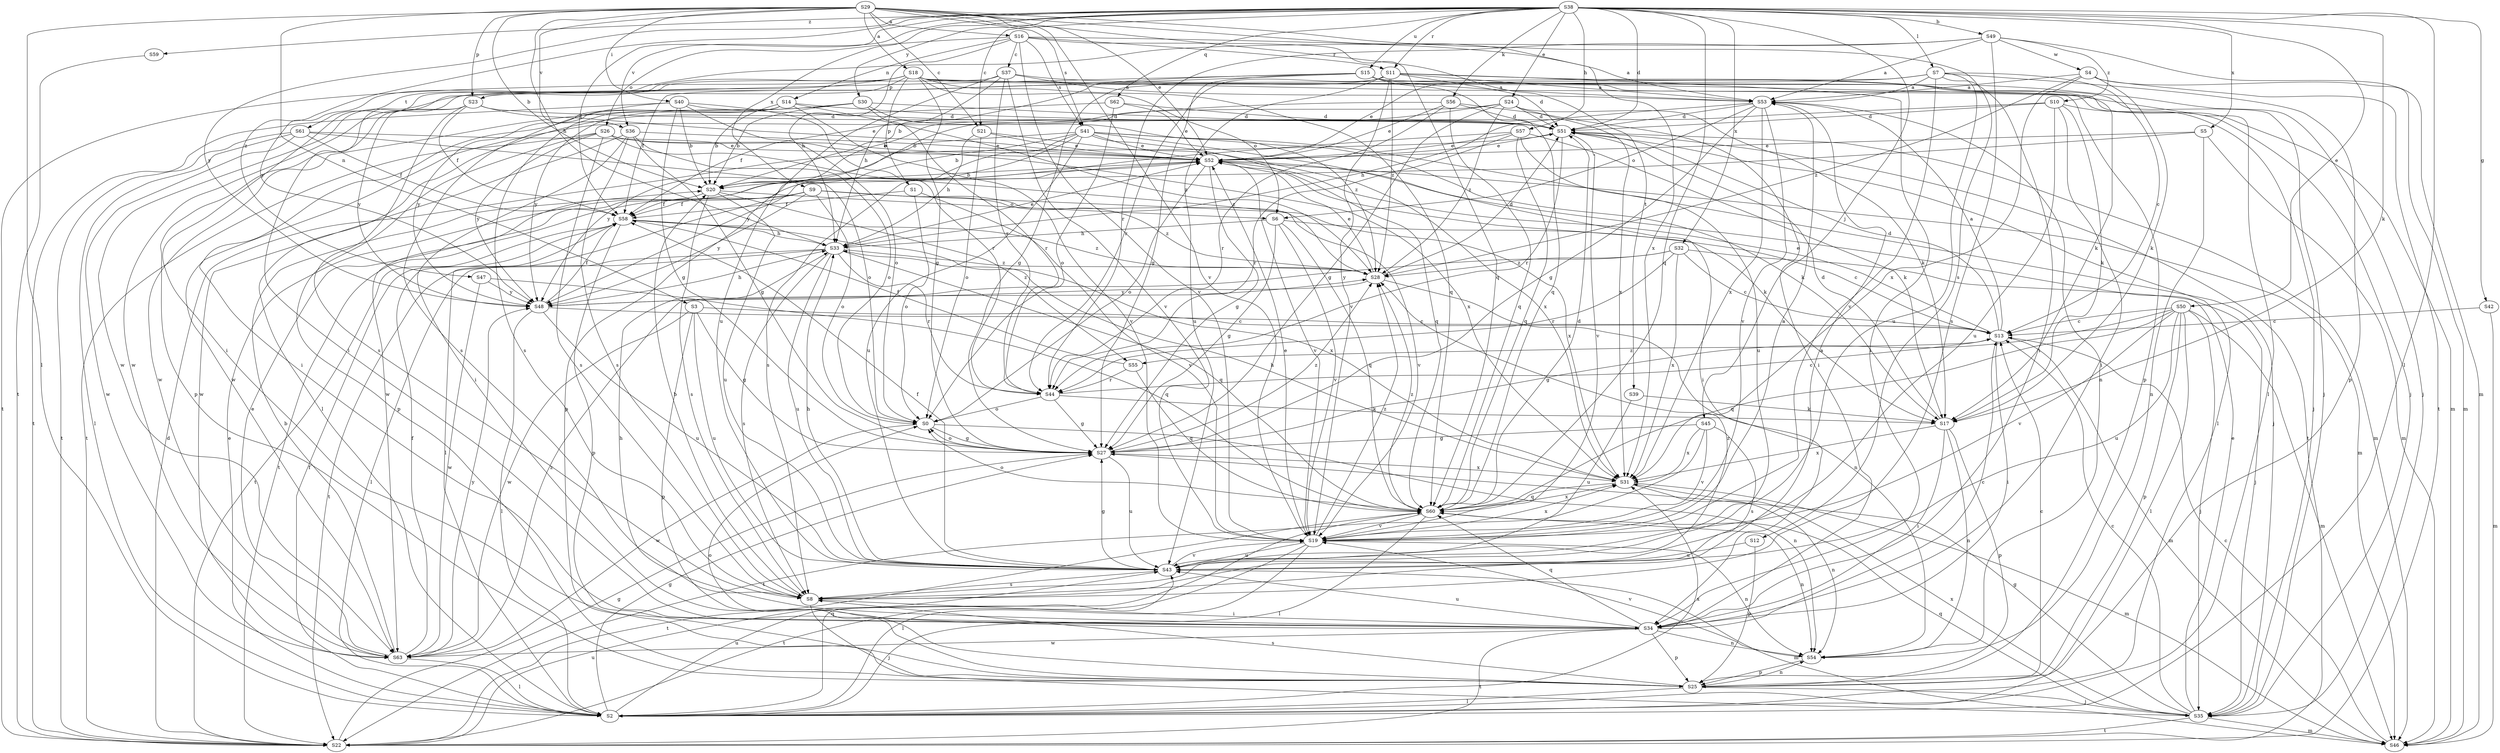 strict digraph  {
S38;
S29;
S16;
S18;
S53;
S49;
S20;
S21;
S37;
S13;
S51;
S24;
S50;
S52;
S58;
S42;
S27;
S57;
S33;
S40;
S34;
S45;
S35;
S56;
S17;
S7;
S2;
S46;
S3;
S14;
S54;
S26;
S6;
S0;
S23;
S1;
S25;
S62;
S60;
S11;
S44;
S12;
S41;
S8;
S39;
S61;
S22;
S15;
S43;
S36;
S19;
S4;
S63;
S5;
S32;
S9;
S31;
S30;
S48;
S47;
S59;
S10;
S55;
S28;
S38 -> S49  [label=b];
S38 -> S21  [label=c];
S38 -> S51  [label=d];
S38 -> S24  [label=e];
S38 -> S50  [label=e];
S38 -> S58  [label=f];
S38 -> S42  [label=g];
S38 -> S57  [label=h];
S38 -> S45  [label=j];
S38 -> S56  [label=k];
S38 -> S17  [label=k];
S38 -> S7  [label=l];
S38 -> S2  [label=l];
S38 -> S62  [label=q];
S38 -> S60  [label=q];
S38 -> S11  [label=r];
S38 -> S15  [label=u];
S38 -> S36  [label=v];
S38 -> S5  [label=x];
S38 -> S32  [label=x];
S38 -> S9  [label=x];
S38 -> S30  [label=y];
S38 -> S48  [label=y];
S38 -> S47  [label=z];
S38 -> S59  [label=z];
S29 -> S16  [label=a];
S29 -> S18  [label=a];
S29 -> S20  [label=b];
S29 -> S21  [label=c];
S29 -> S52  [label=e];
S29 -> S33  [label=h];
S29 -> S40  [label=i];
S29 -> S2  [label=l];
S29 -> S3  [label=n];
S29 -> S23  [label=p];
S29 -> S12  [label=s];
S29 -> S41  [label=s];
S29 -> S39  [label=t];
S29 -> S36  [label=v];
S29 -> S19  [label=v];
S29 -> S31  [label=x];
S16 -> S53  [label=a];
S16 -> S37  [label=c];
S16 -> S33  [label=h];
S16 -> S14  [label=n];
S16 -> S26  [label=o];
S16 -> S60  [label=q];
S16 -> S11  [label=r];
S16 -> S41  [label=s];
S16 -> S19  [label=v];
S18 -> S27  [label=g];
S18 -> S34  [label=i];
S18 -> S35  [label=j];
S18 -> S46  [label=m];
S18 -> S6  [label=o];
S18 -> S23  [label=p];
S18 -> S1  [label=p];
S18 -> S25  [label=p];
S18 -> S60  [label=q];
S18 -> S61  [label=t];
S18 -> S22  [label=t];
S53 -> S51  [label=d];
S53 -> S27  [label=g];
S53 -> S33  [label=h];
S53 -> S54  [label=n];
S53 -> S6  [label=o];
S53 -> S19  [label=v];
S53 -> S31  [label=x];
S49 -> S53  [label=a];
S49 -> S46  [label=m];
S49 -> S44  [label=r];
S49 -> S8  [label=s];
S49 -> S4  [label=w];
S49 -> S48  [label=y];
S49 -> S10  [label=z];
S20 -> S58  [label=f];
S20 -> S6  [label=o];
S20 -> S8  [label=s];
S20 -> S43  [label=u];
S20 -> S55  [label=z];
S21 -> S52  [label=e];
S21 -> S33  [label=h];
S21 -> S0  [label=o];
S21 -> S31  [label=x];
S37 -> S53  [label=a];
S37 -> S33  [label=h];
S37 -> S34  [label=i];
S37 -> S35  [label=j];
S37 -> S44  [label=r];
S37 -> S43  [label=u];
S37 -> S19  [label=v];
S13 -> S53  [label=a];
S13 -> S51  [label=d];
S13 -> S52  [label=e];
S13 -> S34  [label=i];
S13 -> S46  [label=m];
S13 -> S55  [label=z];
S51 -> S52  [label=e];
S51 -> S2  [label=l];
S51 -> S46  [label=m];
S51 -> S44  [label=r];
S51 -> S22  [label=t];
S51 -> S19  [label=v];
S24 -> S20  [label=b];
S24 -> S51  [label=d];
S24 -> S27  [label=g];
S24 -> S17  [label=k];
S24 -> S63  [label=w];
S24 -> S31  [label=x];
S24 -> S28  [label=z];
S50 -> S13  [label=c];
S50 -> S27  [label=g];
S50 -> S35  [label=j];
S50 -> S2  [label=l];
S50 -> S46  [label=m];
S50 -> S25  [label=p];
S50 -> S60  [label=q];
S50 -> S43  [label=u];
S50 -> S19  [label=v];
S52 -> S20  [label=b];
S52 -> S27  [label=g];
S52 -> S17  [label=k];
S52 -> S46  [label=m];
S52 -> S0  [label=o];
S52 -> S19  [label=v];
S58 -> S33  [label=h];
S58 -> S25  [label=p];
S58 -> S22  [label=t];
S58 -> S31  [label=x];
S58 -> S28  [label=z];
S42 -> S13  [label=c];
S42 -> S46  [label=m];
S27 -> S0  [label=o];
S27 -> S43  [label=u];
S27 -> S31  [label=x];
S27 -> S28  [label=z];
S57 -> S52  [label=e];
S57 -> S17  [label=k];
S57 -> S60  [label=q];
S57 -> S44  [label=r];
S57 -> S43  [label=u];
S57 -> S63  [label=w];
S33 -> S52  [label=e];
S33 -> S2  [label=l];
S33 -> S60  [label=q];
S33 -> S44  [label=r];
S33 -> S8  [label=s];
S33 -> S22  [label=t];
S33 -> S43  [label=u];
S33 -> S28  [label=z];
S40 -> S20  [label=b];
S40 -> S51  [label=d];
S40 -> S27  [label=g];
S40 -> S0  [label=o];
S40 -> S44  [label=r];
S40 -> S8  [label=s];
S40 -> S22  [label=t];
S34 -> S13  [label=c];
S34 -> S33  [label=h];
S34 -> S54  [label=n];
S34 -> S25  [label=p];
S34 -> S60  [label=q];
S34 -> S22  [label=t];
S34 -> S43  [label=u];
S34 -> S63  [label=w];
S45 -> S27  [label=g];
S45 -> S8  [label=s];
S45 -> S22  [label=t];
S45 -> S19  [label=v];
S45 -> S31  [label=x];
S35 -> S13  [label=c];
S35 -> S52  [label=e];
S35 -> S27  [label=g];
S35 -> S46  [label=m];
S35 -> S60  [label=q];
S35 -> S22  [label=t];
S35 -> S31  [label=x];
S56 -> S51  [label=d];
S56 -> S52  [label=e];
S56 -> S58  [label=f];
S56 -> S34  [label=i];
S56 -> S60  [label=q];
S56 -> S44  [label=r];
S17 -> S51  [label=d];
S17 -> S34  [label=i];
S17 -> S54  [label=n];
S17 -> S25  [label=p];
S17 -> S31  [label=x];
S7 -> S53  [label=a];
S7 -> S13  [label=c];
S7 -> S52  [label=e];
S7 -> S34  [label=i];
S7 -> S25  [label=p];
S7 -> S43  [label=u];
S7 -> S19  [label=v];
S7 -> S63  [label=w];
S2 -> S52  [label=e];
S2 -> S58  [label=f];
S2 -> S27  [label=g];
S2 -> S60  [label=q];
S2 -> S43  [label=u];
S2 -> S31  [label=x];
S46 -> S13  [label=c];
S3 -> S13  [label=c];
S3 -> S27  [label=g];
S3 -> S25  [label=p];
S3 -> S43  [label=u];
S3 -> S63  [label=w];
S14 -> S20  [label=b];
S14 -> S51  [label=d];
S14 -> S34  [label=i];
S14 -> S8  [label=s];
S14 -> S19  [label=v];
S14 -> S48  [label=y];
S14 -> S28  [label=z];
S54 -> S25  [label=p];
S54 -> S19  [label=v];
S26 -> S52  [label=e];
S26 -> S25  [label=p];
S26 -> S8  [label=s];
S26 -> S22  [label=t];
S26 -> S31  [label=x];
S26 -> S48  [label=y];
S26 -> S28  [label=z];
S6 -> S13  [label=c];
S6 -> S27  [label=g];
S6 -> S33  [label=h];
S6 -> S60  [label=q];
S6 -> S19  [label=v];
S0 -> S27  [label=g];
S0 -> S54  [label=n];
S0 -> S63  [label=w];
S23 -> S51  [label=d];
S23 -> S52  [label=e];
S23 -> S58  [label=f];
S23 -> S25  [label=p];
S23 -> S8  [label=s];
S23 -> S48  [label=y];
S1 -> S58  [label=f];
S1 -> S0  [label=o];
S1 -> S19  [label=v];
S25 -> S13  [label=c];
S25 -> S35  [label=j];
S25 -> S2  [label=l];
S25 -> S54  [label=n];
S25 -> S0  [label=o];
S25 -> S8  [label=s];
S62 -> S51  [label=d];
S62 -> S52  [label=e];
S62 -> S2  [label=l];
S62 -> S0  [label=o];
S60 -> S51  [label=d];
S60 -> S2  [label=l];
S60 -> S54  [label=n];
S60 -> S0  [label=o];
S60 -> S22  [label=t];
S60 -> S19  [label=v];
S60 -> S31  [label=x];
S60 -> S28  [label=z];
S11 -> S53  [label=a];
S11 -> S51  [label=d];
S11 -> S27  [label=g];
S11 -> S34  [label=i];
S11 -> S17  [label=k];
S11 -> S44  [label=r];
S11 -> S43  [label=u];
S11 -> S19  [label=v];
S11 -> S28  [label=z];
S44 -> S13  [label=c];
S44 -> S27  [label=g];
S44 -> S17  [label=k];
S44 -> S0  [label=o];
S12 -> S25  [label=p];
S12 -> S43  [label=u];
S41 -> S20  [label=b];
S41 -> S52  [label=e];
S41 -> S34  [label=i];
S41 -> S35  [label=j];
S41 -> S17  [label=k];
S41 -> S25  [label=p];
S41 -> S60  [label=q];
S41 -> S8  [label=s];
S41 -> S43  [label=u];
S41 -> S48  [label=y];
S8 -> S53  [label=a];
S8 -> S20  [label=b];
S8 -> S34  [label=i];
S8 -> S35  [label=j];
S8 -> S28  [label=z];
S39 -> S17  [label=k];
S39 -> S43  [label=u];
S61 -> S52  [label=e];
S61 -> S58  [label=f];
S61 -> S2  [label=l];
S61 -> S0  [label=o];
S61 -> S22  [label=t];
S61 -> S63  [label=w];
S22 -> S51  [label=d];
S22 -> S27  [label=g];
S22 -> S43  [label=u];
S15 -> S53  [label=a];
S15 -> S20  [label=b];
S15 -> S58  [label=f];
S15 -> S27  [label=g];
S15 -> S35  [label=j];
S15 -> S2  [label=l];
S15 -> S60  [label=q];
S15 -> S63  [label=w];
S43 -> S58  [label=f];
S43 -> S27  [label=g];
S43 -> S33  [label=h];
S43 -> S46  [label=m];
S43 -> S8  [label=s];
S43 -> S19  [label=v];
S36 -> S52  [label=e];
S36 -> S27  [label=g];
S36 -> S34  [label=i];
S36 -> S0  [label=o];
S36 -> S8  [label=s];
S36 -> S63  [label=w];
S19 -> S53  [label=a];
S19 -> S52  [label=e];
S19 -> S2  [label=l];
S19 -> S54  [label=n];
S19 -> S22  [label=t];
S19 -> S43  [label=u];
S19 -> S31  [label=x];
S19 -> S28  [label=z];
S4 -> S53  [label=a];
S4 -> S17  [label=k];
S4 -> S46  [label=m];
S4 -> S22  [label=t];
S4 -> S31  [label=x];
S4 -> S28  [label=z];
S63 -> S20  [label=b];
S63 -> S52  [label=e];
S63 -> S58  [label=f];
S63 -> S2  [label=l];
S63 -> S48  [label=y];
S63 -> S28  [label=z];
S5 -> S52  [label=e];
S5 -> S46  [label=m];
S5 -> S54  [label=n];
S5 -> S48  [label=y];
S32 -> S13  [label=c];
S32 -> S35  [label=j];
S32 -> S44  [label=r];
S32 -> S31  [label=x];
S32 -> S48  [label=y];
S32 -> S28  [label=z];
S9 -> S58  [label=f];
S9 -> S2  [label=l];
S9 -> S0  [label=o];
S9 -> S22  [label=t];
S9 -> S19  [label=v];
S9 -> S31  [label=x];
S9 -> S48  [label=y];
S9 -> S28  [label=z];
S31 -> S33  [label=h];
S31 -> S46  [label=m];
S31 -> S54  [label=n];
S31 -> S60  [label=q];
S30 -> S20  [label=b];
S30 -> S51  [label=d];
S30 -> S44  [label=r];
S30 -> S63  [label=w];
S30 -> S48  [label=y];
S30 -> S28  [label=z];
S48 -> S13  [label=c];
S48 -> S58  [label=f];
S48 -> S33  [label=h];
S48 -> S2  [label=l];
S48 -> S43  [label=u];
S47 -> S60  [label=q];
S47 -> S63  [label=w];
S47 -> S48  [label=y];
S59 -> S22  [label=t];
S10 -> S20  [label=b];
S10 -> S51  [label=d];
S10 -> S34  [label=i];
S10 -> S35  [label=j];
S10 -> S17  [label=k];
S10 -> S43  [label=u];
S55 -> S58  [label=f];
S55 -> S60  [label=q];
S55 -> S44  [label=r];
S28 -> S51  [label=d];
S28 -> S52  [label=e];
S28 -> S54  [label=n];
S28 -> S48  [label=y];
}
